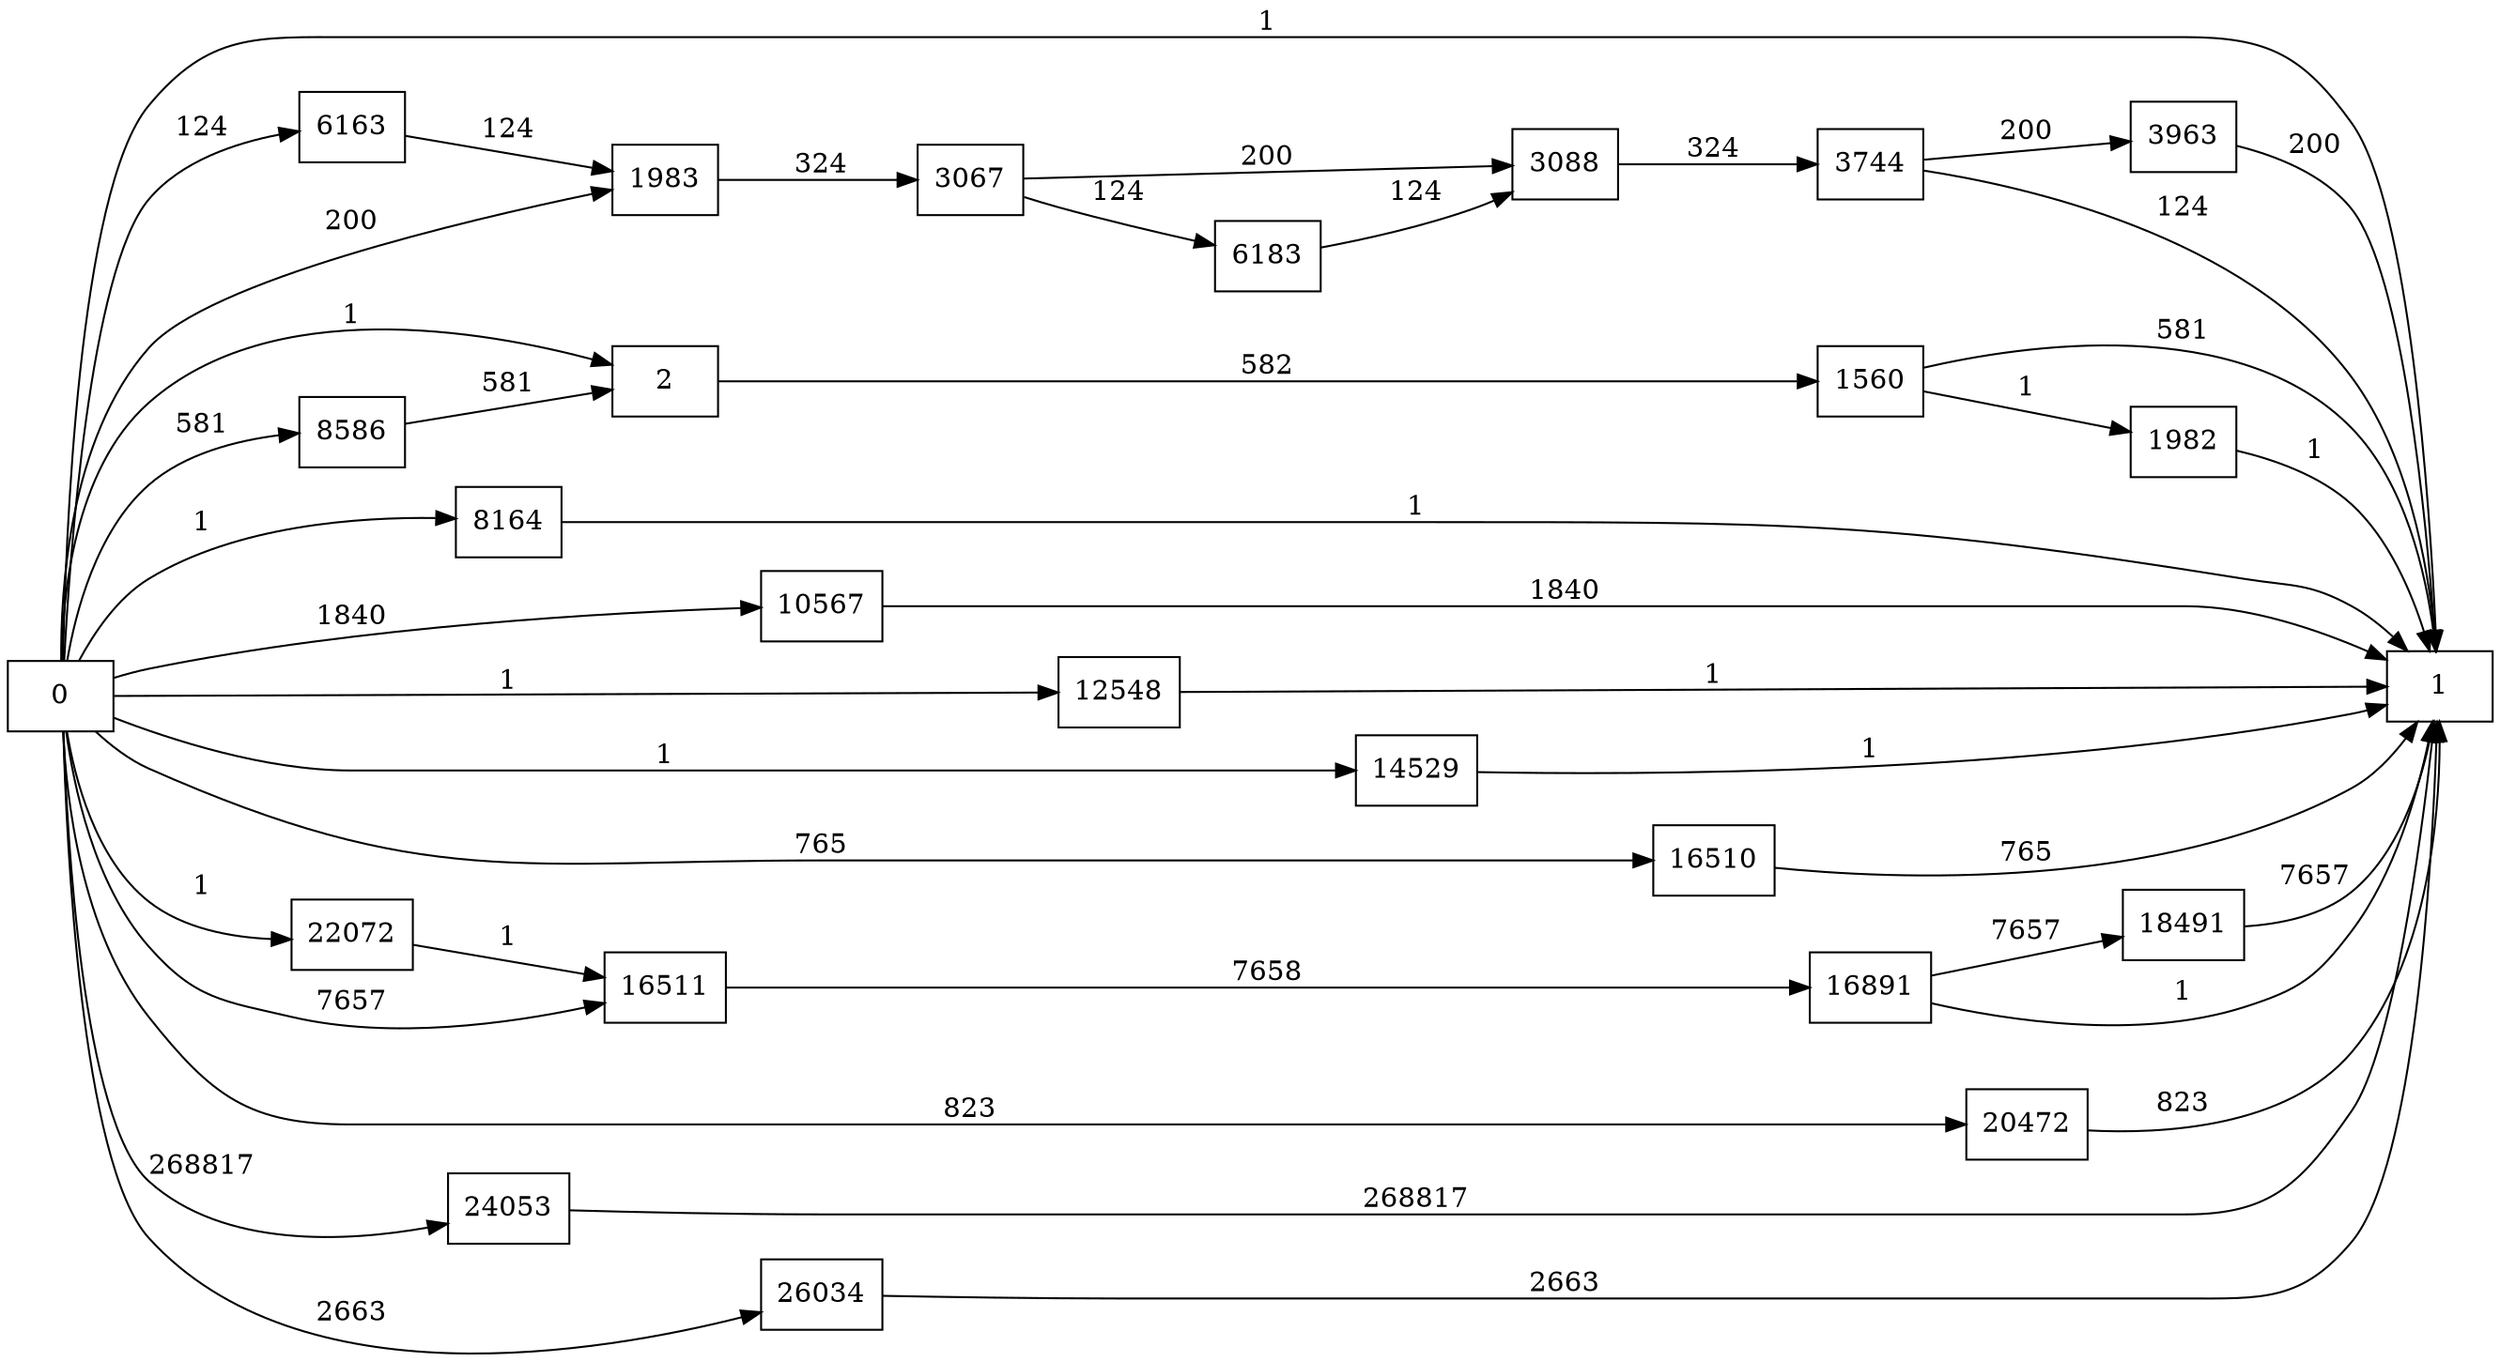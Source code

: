 digraph {
	graph [rankdir=LR]
	node [shape=rectangle]
	2 -> 1560 [label=582]
	1560 -> 1 [label=581]
	1560 -> 1982 [label=1]
	1982 -> 1 [label=1]
	1983 -> 3067 [label=324]
	3067 -> 3088 [label=200]
	3067 -> 6183 [label=124]
	3088 -> 3744 [label=324]
	3744 -> 1 [label=124]
	3744 -> 3963 [label=200]
	3963 -> 1 [label=200]
	6163 -> 1983 [label=124]
	6183 -> 3088 [label=124]
	8164 -> 1 [label=1]
	8586 -> 2 [label=581]
	10567 -> 1 [label=1840]
	12548 -> 1 [label=1]
	14529 -> 1 [label=1]
	16510 -> 1 [label=765]
	16511 -> 16891 [label=7658]
	16891 -> 1 [label=1]
	16891 -> 18491 [label=7657]
	18491 -> 1 [label=7657]
	20472 -> 1 [label=823]
	22072 -> 16511 [label=1]
	24053 -> 1 [label=268817]
	26034 -> 1 [label=2663]
	0 -> 2 [label=1]
	0 -> 1983 [label=200]
	0 -> 16511 [label=7657]
	0 -> 1 [label=1]
	0 -> 6163 [label=124]
	0 -> 8164 [label=1]
	0 -> 8586 [label=581]
	0 -> 10567 [label=1840]
	0 -> 12548 [label=1]
	0 -> 14529 [label=1]
	0 -> 16510 [label=765]
	0 -> 20472 [label=823]
	0 -> 22072 [label=1]
	0 -> 24053 [label=268817]
	0 -> 26034 [label=2663]
}
